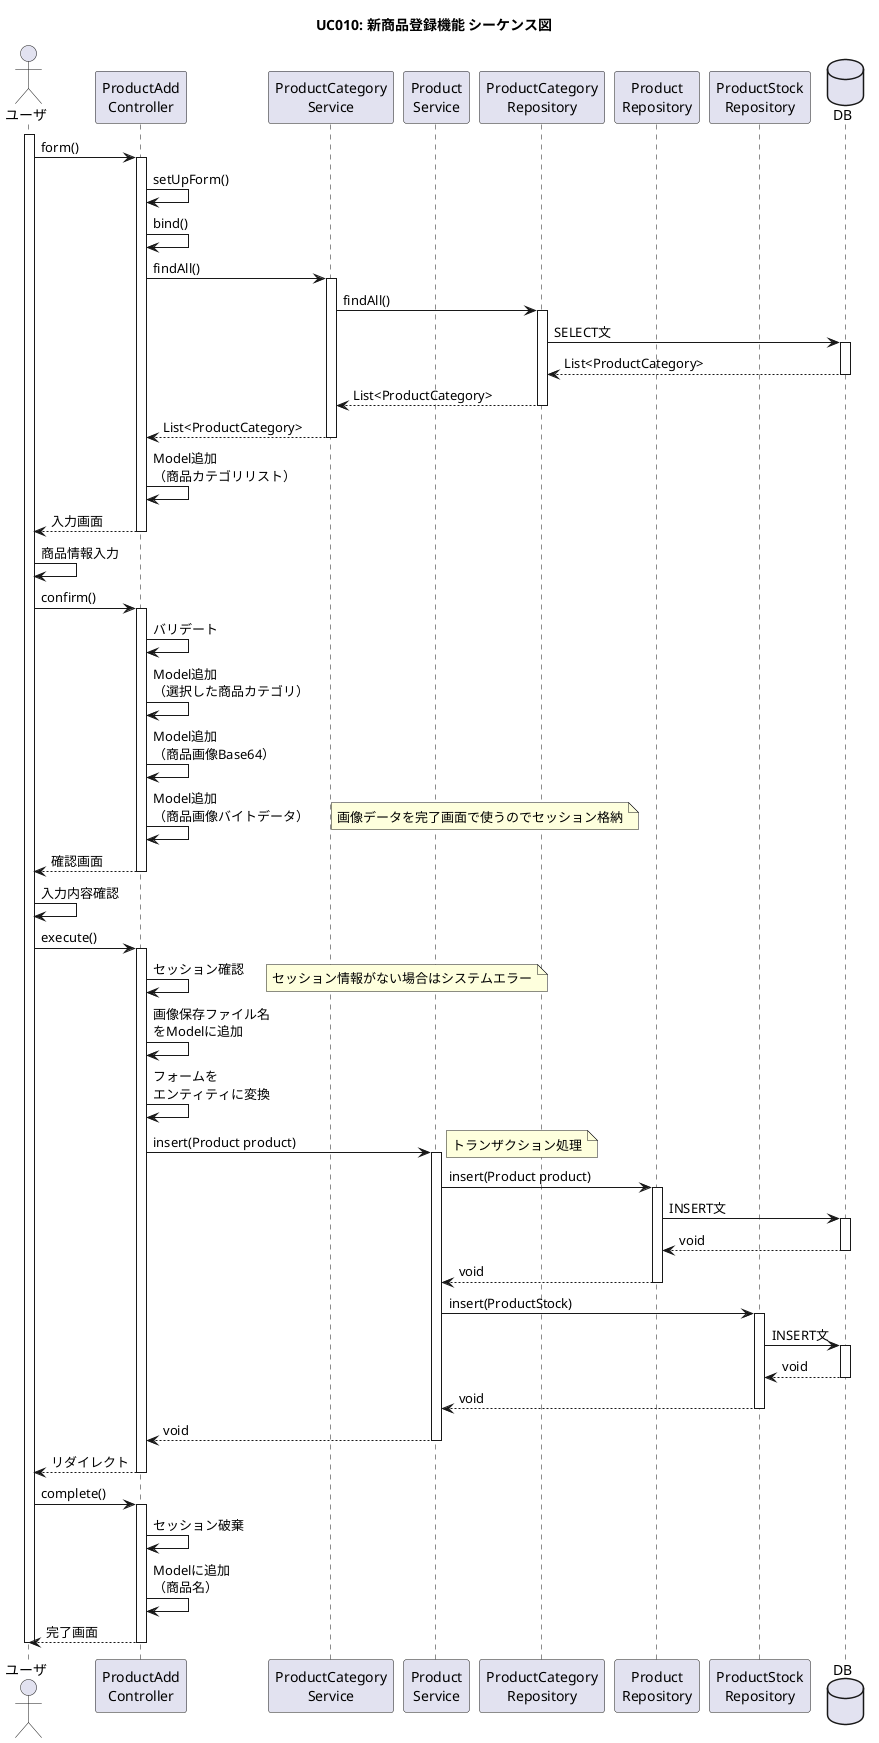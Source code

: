 @startuml

title UC010: 新商品登録機能 シーケンス図

skinparam shadowing false
actor ユーザ as user
activate user
participant "ProductAdd\nController" as controller
participant "ProductCategory\nService" as svc1
participant "Product\nService" as svc2
participant "ProductCategory\nRepository" as repo3
participant "Product\nRepository" as repo1
participant "ProductStock\nRepository" as repo2
database DB

' 入力画面
user -> controller ++ : form()
controller -> controller : setUpForm()
controller -> controller : bind()
controller -> svc1 ++ : findAll()
svc1 -> repo3 ++ : findAll()
repo3 -> DB ++ : SELECT文
DB --> repo3 -- : List<ProductCategory>
repo3 --> svc1 -- : List<ProductCategory>
svc1 --> controller -- : List<ProductCategory>
controller -> controller : Model追加\n（商品カテゴリリスト）
controller --> user -- : 入力画面

' 確認画面
user -> user : 商品情報入力
user -> controller ++ : confirm()
controller -> controller : バリデート
controller -> controller : Model追加\n（選択した商品カテゴリ）
controller -> controller : Model追加\n（商品画像Base64）
controller -> controller : Model追加\n（商品画像バイトデータ）
note right: 画像データを完了画面で使うのでセッション格納
controller --> user -- : 確認画面

' 完了画面
user -> user : 入力内容確認
user -> controller ++ : execute()
controller -> controller : セッション確認
note right: セッション情報がない場合はシステムエラー
controller -> controller : 画像保存ファイル名\nをModelに追加
controller -> controller : フォームを\nエンティティに変換
controller -> svc2 ++ : insert(Product product)
note right: トランザクション処理
svc2 -> repo1 ++ : insert(Product product)
repo1 -> DB ++ : INSERT文
DB --> repo1 -- : void
repo1 --> svc2 -- : void
svc2 -> repo2 ++ : insert(ProductStock)
repo2 -> DB ++ : INSERT文
DB --> repo2 -- : void
repo2 --> svc2 -- : void
svc2 --> controller -- : void
user <-- controller -- : リダイレクト
user -> controller ++ : complete()
controller -> controller : セッション破棄
controller -> controller : Modelに追加\n（商品名）
controller --> user -- : 完了画面

deactivate user

@enduml